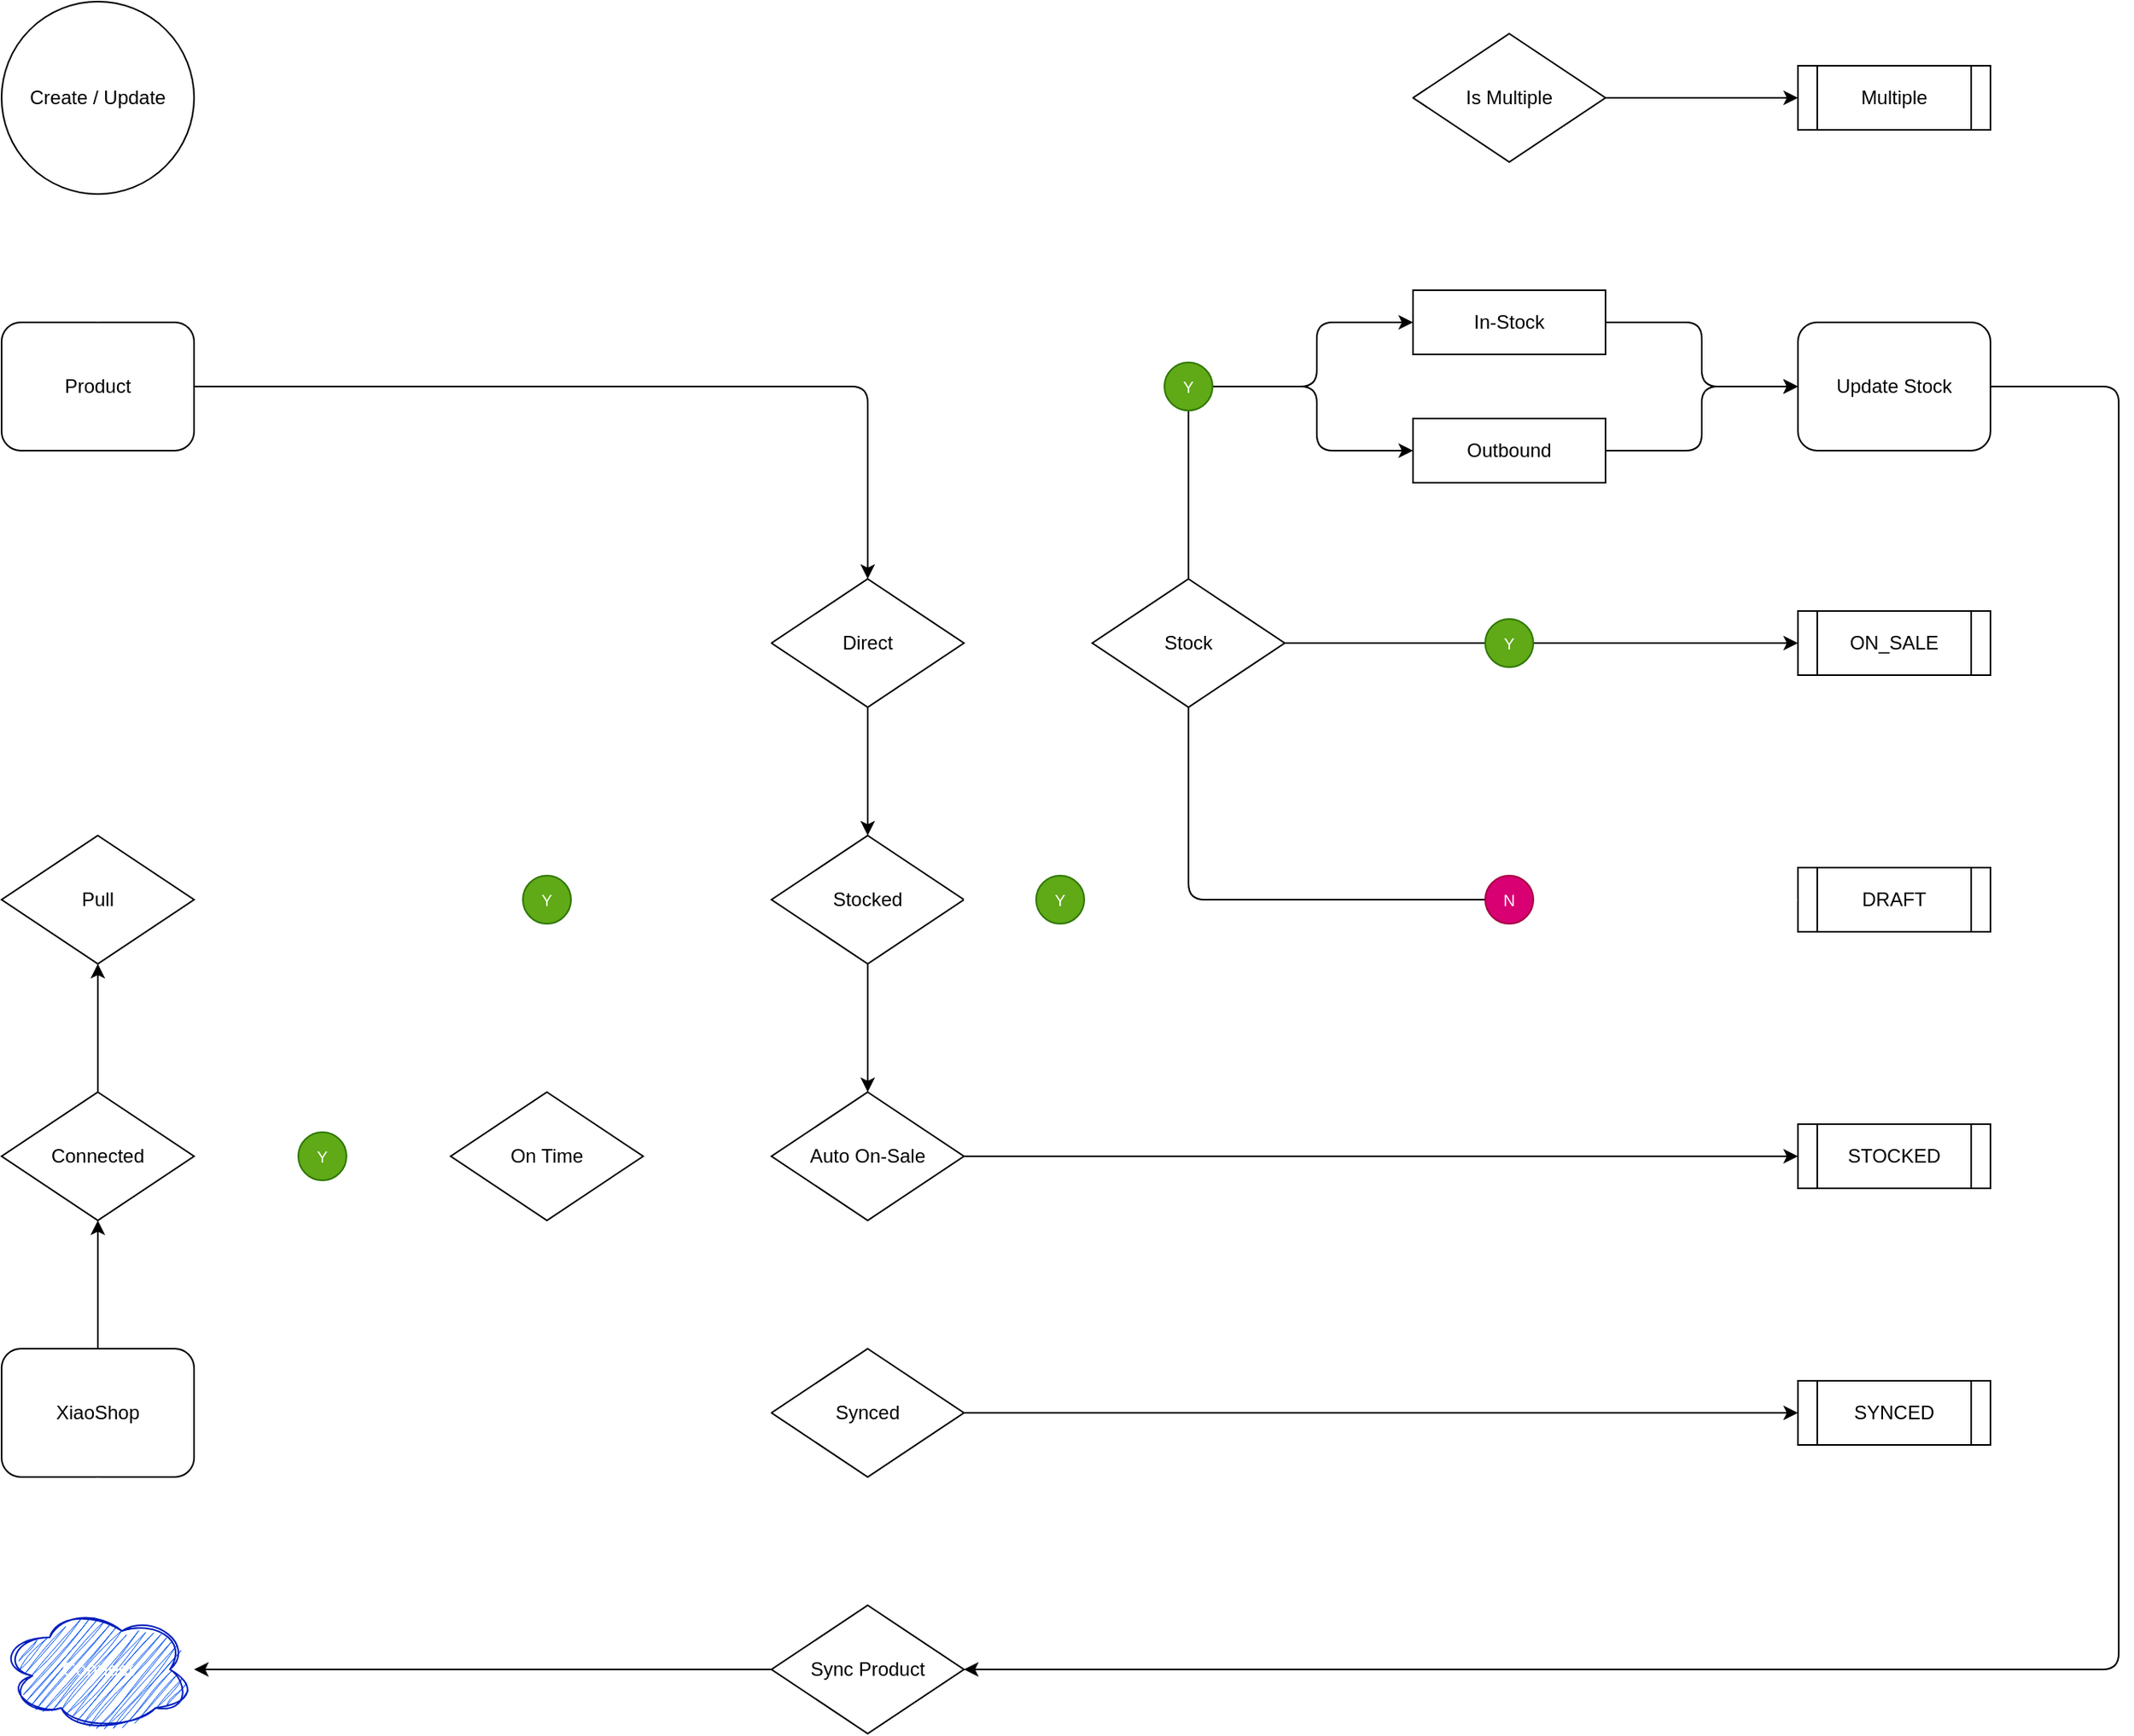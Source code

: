 <mxfile>
    <diagram id="GWkEE1VVKrMyQUHY-xT_" name="Page-1">
        <mxGraphModel dx="1800" dy="1662" grid="1" gridSize="10" guides="1" tooltips="1" connect="1" arrows="1" fold="1" page="0" pageScale="1" pageWidth="827" pageHeight="1169" math="0" shadow="0">
            <root>
                <mxCell id="0"/>
                <mxCell id="1" parent="0"/>
                <mxCell id="6" style="edgeStyle=orthogonalEdgeStyle;html=1;fontSize=12;" parent="1" source="2" target="3" edge="1">
                    <mxGeometry relative="1" as="geometry"/>
                </mxCell>
                <mxCell id="183" style="edgeStyle=orthogonalEdgeStyle;html=1;strokeColor=#FFFFFF;fontSize=10;startArrow=none;startFill=0;endArrow=classic;endFill=1;" parent="1" source="2" target="119" edge="1">
                    <mxGeometry relative="1" as="geometry"/>
                </mxCell>
                <mxCell id="2" value="Product" style="rounded=1;whiteSpace=wrap;html=1;fontSize=12;" parent="1" vertex="1">
                    <mxGeometry x="-440" y="-320" width="120" height="80" as="geometry"/>
                </mxCell>
                <mxCell id="7" style="edgeStyle=none;html=1;entryX=0.5;entryY=0;entryDx=0;entryDy=0;fontSize=12;" parent="1" source="3" target="5" edge="1">
                    <mxGeometry relative="1" as="geometry"/>
                </mxCell>
                <mxCell id="158" style="edgeStyle=orthogonalEdgeStyle;html=1;strokeColor=#FFFFFF;fontSize=12;startArrow=none;startFill=0;endArrow=classic;endFill=1;" parent="1" source="3" target="10" edge="1">
                    <mxGeometry relative="1" as="geometry"/>
                </mxCell>
                <mxCell id="3" value="Direct" style="rhombus;whiteSpace=wrap;html=1;fontSize=12;" parent="1" vertex="1">
                    <mxGeometry x="40" y="-160" width="120" height="80" as="geometry"/>
                </mxCell>
                <mxCell id="22" style="edgeStyle=orthogonalEdgeStyle;html=1;fontSize=12;" parent="1" source="4" target="14" edge="1">
                    <mxGeometry relative="1" as="geometry"/>
                </mxCell>
                <mxCell id="163" style="edgeStyle=orthogonalEdgeStyle;html=1;strokeColor=#FFFFFF;fontSize=12;startArrow=none;startFill=0;endArrow=classic;endFill=1;" parent="1" source="4" target="162" edge="1">
                    <mxGeometry relative="1" as="geometry"/>
                </mxCell>
                <mxCell id="4" value="Auto On-Sale" style="rhombus;whiteSpace=wrap;html=1;fontSize=12;" parent="1" vertex="1">
                    <mxGeometry x="40" y="160" width="120" height="80" as="geometry"/>
                </mxCell>
                <mxCell id="8" style="edgeStyle=none;html=1;entryX=0.5;entryY=0;entryDx=0;entryDy=0;fontSize=12;" parent="1" source="5" target="4" edge="1">
                    <mxGeometry relative="1" as="geometry"/>
                </mxCell>
                <mxCell id="176" style="edgeStyle=orthogonalEdgeStyle;html=1;strokeColor=#FFFFFF;fontSize=12;startArrow=none;startFill=0;endArrow=classic;endFill=1;" parent="1" source="177" target="14" edge="1">
                    <mxGeometry relative="1" as="geometry">
                        <Array as="points">
                            <mxPoint x="300" y="40"/>
                            <mxPoint x="300" y="120"/>
                            <mxPoint x="740" y="120"/>
                        </Array>
                    </mxGeometry>
                </mxCell>
                <mxCell id="5" value="Stocked" style="rhombus;whiteSpace=wrap;html=1;fontSize=12;" parent="1" vertex="1">
                    <mxGeometry x="40" width="120" height="80" as="geometry"/>
                </mxCell>
                <mxCell id="9" value="ON_SALE" style="shape=process;whiteSpace=wrap;html=1;backgroundOutline=1;fontSize=12;" parent="1" vertex="1">
                    <mxGeometry x="680" y="-140" width="120" height="40" as="geometry"/>
                </mxCell>
                <mxCell id="12" style="edgeStyle=none;html=1;fontSize=12;" parent="1" source="10" target="9" edge="1">
                    <mxGeometry relative="1" as="geometry">
                        <mxPoint x="520" y="-120" as="targetPoint"/>
                    </mxGeometry>
                </mxCell>
                <mxCell id="155" style="edgeStyle=orthogonalEdgeStyle;html=1;entryX=0;entryY=0.5;entryDx=0;entryDy=0;fontSize=12;startArrow=none;startFill=0;endArrow=classic;endFill=1;" parent="1" source="10" target="53" edge="1">
                    <mxGeometry relative="1" as="geometry">
                        <Array as="points">
                            <mxPoint x="300" y="-280"/>
                            <mxPoint x="380" y="-280"/>
                            <mxPoint x="380" y="-320"/>
                        </Array>
                    </mxGeometry>
                </mxCell>
                <mxCell id="156" style="edgeStyle=orthogonalEdgeStyle;html=1;entryX=0;entryY=0.5;entryDx=0;entryDy=0;fontSize=12;startArrow=none;startFill=0;endArrow=classic;endFill=1;" parent="1" source="10" target="54" edge="1">
                    <mxGeometry relative="1" as="geometry">
                        <Array as="points">
                            <mxPoint x="300" y="-280"/>
                            <mxPoint x="380" y="-280"/>
                            <mxPoint x="380" y="-240"/>
                        </Array>
                    </mxGeometry>
                </mxCell>
                <mxCell id="10" value="Stock" style="rhombus;whiteSpace=wrap;html=1;fontSize=12;" parent="1" vertex="1">
                    <mxGeometry x="240" y="-160" width="120" height="80" as="geometry"/>
                </mxCell>
                <mxCell id="14" value="STOCKED" style="shape=process;whiteSpace=wrap;html=1;backgroundOutline=1;fontSize=12;" parent="1" vertex="1">
                    <mxGeometry x="680" y="180" width="120" height="40" as="geometry"/>
                </mxCell>
                <mxCell id="24" value="DRAFT" style="shape=process;whiteSpace=wrap;html=1;backgroundOutline=1;fontSize=12;" parent="1" vertex="1">
                    <mxGeometry x="680" y="20" width="120" height="40" as="geometry"/>
                </mxCell>
                <mxCell id="101" style="edgeStyle=orthogonalEdgeStyle;html=1;fontSize=12;" parent="1" source="27" target="81" edge="1">
                    <mxGeometry relative="1" as="geometry">
                        <Array as="points">
                            <mxPoint x="100" y="480"/>
                        </Array>
                    </mxGeometry>
                </mxCell>
                <mxCell id="27" value="Sync Product" style="rhombus;whiteSpace=wrap;html=1;fontSize=12;" parent="1" vertex="1">
                    <mxGeometry x="40" y="480" width="120" height="80" as="geometry"/>
                </mxCell>
                <mxCell id="148" style="edgeStyle=orthogonalEdgeStyle;html=1;entryX=0;entryY=0.5;entryDx=0;entryDy=0;fontSize=12;startArrow=none;startFill=0;endArrow=classic;endFill=1;" parent="1" source="53" target="59" edge="1">
                    <mxGeometry relative="1" as="geometry"/>
                </mxCell>
                <mxCell id="53" value="In-Stock" style="rounded=0;whiteSpace=wrap;html=1;fontSize=12;" parent="1" vertex="1">
                    <mxGeometry x="440" y="-340" width="120" height="40" as="geometry"/>
                </mxCell>
                <mxCell id="147" style="edgeStyle=orthogonalEdgeStyle;html=1;fontSize=12;startArrow=none;startFill=0;endArrow=classic;endFill=1;" parent="1" source="54" target="59" edge="1">
                    <mxGeometry relative="1" as="geometry"/>
                </mxCell>
                <mxCell id="54" value="Outbound" style="rounded=0;whiteSpace=wrap;html=1;fontSize=12;" parent="1" vertex="1">
                    <mxGeometry x="440" y="-260" width="120" height="40" as="geometry"/>
                </mxCell>
                <mxCell id="149" style="edgeStyle=orthogonalEdgeStyle;html=1;fontSize=12;startArrow=none;startFill=0;endArrow=classic;endFill=1;" parent="1" source="59" target="27" edge="1">
                    <mxGeometry relative="1" as="geometry">
                        <mxPoint x="890" y="262" as="targetPoint"/>
                        <Array as="points">
                            <mxPoint x="880" y="-280"/>
                            <mxPoint x="880" y="520"/>
                        </Array>
                    </mxGeometry>
                </mxCell>
                <mxCell id="59" value="Update Stock" style="rounded=1;whiteSpace=wrap;html=1;fontSize=12;" parent="1" vertex="1">
                    <mxGeometry x="680" y="-320" width="120" height="80" as="geometry"/>
                </mxCell>
                <mxCell id="65" value="SYNCED" style="shape=process;whiteSpace=wrap;html=1;backgroundOutline=1;fontSize=12;" parent="1" vertex="1">
                    <mxGeometry x="680" y="340" width="120" height="40" as="geometry"/>
                </mxCell>
                <mxCell id="67" value="Multiple" style="shape=process;whiteSpace=wrap;html=1;backgroundOutline=1;fontSize=12;" parent="1" vertex="1">
                    <mxGeometry x="680" y="-480" width="120" height="40" as="geometry"/>
                </mxCell>
                <mxCell id="121" style="edgeStyle=orthogonalEdgeStyle;html=1;fontSize=12;startArrow=none;startFill=0;endArrow=classic;endFill=1;" parent="1" source="73" target="109" edge="1">
                    <mxGeometry relative="1" as="geometry"/>
                </mxCell>
                <mxCell id="73" value="XiaoShop" style="rounded=1;whiteSpace=wrap;html=1;fontSize=12;" parent="1" vertex="1">
                    <mxGeometry x="-440" y="320" width="120" height="80" as="geometry"/>
                </mxCell>
                <mxCell id="166" style="edgeStyle=orthogonalEdgeStyle;html=1;strokeColor=#FFFFFF;fontSize=12;startArrow=none;startFill=0;endArrow=classic;endFill=1;" parent="1" source="81" target="73" edge="1">
                    <mxGeometry relative="1" as="geometry"/>
                </mxCell>
                <mxCell id="81" value="Connect" style="ellipse;shape=cloud;whiteSpace=wrap;html=1;rounded=0;fontSize=12;fillColor=#0050ef;fontColor=#ffffff;strokeColor=#001DBC;sketch=1;curveFitting=1;jiggle=2;" parent="1" vertex="1">
                    <mxGeometry x="-440" y="480" width="120" height="80" as="geometry"/>
                </mxCell>
                <mxCell id="103" style="edgeStyle=none;html=1;fontSize=12;" parent="1" source="86" target="65" edge="1">
                    <mxGeometry relative="1" as="geometry"/>
                </mxCell>
                <mxCell id="86" value="Synced" style="rhombus;whiteSpace=wrap;html=1;fontSize=12;" parent="1" vertex="1">
                    <mxGeometry x="40" y="320" width="120" height="80" as="geometry"/>
                </mxCell>
                <mxCell id="122" style="edgeStyle=orthogonalEdgeStyle;html=1;fontSize=12;startArrow=none;startFill=0;endArrow=classic;endFill=1;" parent="1" source="109" target="119" edge="1">
                    <mxGeometry relative="1" as="geometry"/>
                </mxCell>
                <mxCell id="109" value="Connected" style="rhombus;whiteSpace=wrap;html=1;fontSize=12;" parent="1" vertex="1">
                    <mxGeometry x="-440" y="160" width="120" height="80" as="geometry"/>
                </mxCell>
                <mxCell id="167" style="edgeStyle=orthogonalEdgeStyle;html=1;strokeColor=#FFFFFF;fontSize=12;startArrow=none;startFill=0;endArrow=classic;endFill=1;" parent="1" source="119" target="86" edge="1">
                    <mxGeometry relative="1" as="geometry">
                        <Array as="points">
                            <mxPoint x="-240" y="40"/>
                            <mxPoint x="-240" y="360"/>
                        </Array>
                    </mxGeometry>
                </mxCell>
                <mxCell id="119" value="Pull" style="rhombus;whiteSpace=wrap;html=1;fontSize=12;" parent="1" vertex="1">
                    <mxGeometry x="-440" width="120" height="80" as="geometry"/>
                </mxCell>
                <mxCell id="146" style="edgeStyle=orthogonalEdgeStyle;html=1;fontSize=12;startArrow=none;startFill=0;endArrow=classic;endFill=1;" parent="1" source="140" target="67" edge="1">
                    <mxGeometry relative="1" as="geometry"/>
                </mxCell>
                <mxCell id="140" value="Is Multiple" style="rhombus;whiteSpace=wrap;html=1;fontSize=12;" parent="1" vertex="1">
                    <mxGeometry x="440" y="-500" width="120" height="80" as="geometry"/>
                </mxCell>
                <mxCell id="172" style="edgeStyle=orthogonalEdgeStyle;html=1;strokeColor=#FFFFFF;fontSize=12;startArrow=none;startFill=0;endArrow=classic;endFill=1;" parent="1" source="154" target="140" edge="1">
                    <mxGeometry relative="1" as="geometry">
                        <Array as="points">
                            <mxPoint x="300" y="-460"/>
                        </Array>
                    </mxGeometry>
                </mxCell>
                <mxCell id="154" value="Y" style="ellipse;whiteSpace=wrap;html=1;rounded=0;fontSize=10;fillColor=#60a917;fontColor=#ffffff;strokeColor=#2D7600;" parent="1" vertex="1">
                    <mxGeometry x="285" y="-295" width="30" height="30" as="geometry"/>
                </mxCell>
                <mxCell id="164" style="edgeStyle=orthogonalEdgeStyle;html=1;entryX=0;entryY=0.5;entryDx=0;entryDy=0;strokeColor=#FFFFFF;fontSize=12;startArrow=none;startFill=0;endArrow=classic;endFill=1;" parent="1" source="162" target="3" edge="1">
                    <mxGeometry relative="1" as="geometry">
                        <Array as="points">
                            <mxPoint x="-100" y="-120"/>
                        </Array>
                    </mxGeometry>
                </mxCell>
                <mxCell id="162" value="On Time" style="rhombus;whiteSpace=wrap;html=1;fontSize=12;" parent="1" vertex="1">
                    <mxGeometry x="-160" y="160" width="120" height="80" as="geometry"/>
                </mxCell>
                <mxCell id="165" value="Y" style="ellipse;whiteSpace=wrap;html=1;rounded=0;fontSize=10;fillColor=#60a917;fontColor=#ffffff;strokeColor=#2D7600;" parent="1" vertex="1">
                    <mxGeometry x="-115" y="25" width="30" height="30" as="geometry"/>
                </mxCell>
                <mxCell id="170" value="" style="edgeStyle=orthogonalEdgeStyle;html=1;entryX=0;entryY=0.5;entryDx=0;entryDy=0;endArrow=none;fontSize=12;" parent="1" source="10" target="168" edge="1">
                    <mxGeometry relative="1" as="geometry">
                        <Array as="points">
                            <mxPoint x="300" y="40"/>
                        </Array>
                        <mxPoint x="300" y="-80" as="sourcePoint"/>
                        <mxPoint x="680" y="40" as="targetPoint"/>
                    </mxGeometry>
                </mxCell>
                <mxCell id="171" style="edgeStyle=orthogonalEdgeStyle;html=1;strokeColor=#FFFFFF;fontSize=12;startArrow=none;startFill=0;endArrow=classic;endFill=1;" parent="1" source="168" target="24" edge="1">
                    <mxGeometry relative="1" as="geometry"/>
                </mxCell>
                <mxCell id="168" value="N" style="ellipse;whiteSpace=wrap;html=1;rounded=0;fontSize=10;fillColor=#d80073;fontColor=#ffffff;strokeColor=#A50040;" parent="1" vertex="1">
                    <mxGeometry x="485" y="25" width="30" height="30" as="geometry"/>
                </mxCell>
                <mxCell id="173" value="Y" style="ellipse;whiteSpace=wrap;html=1;rounded=0;fontSize=10;fillColor=#60a917;fontColor=#ffffff;strokeColor=#2D7600;" parent="1" vertex="1">
                    <mxGeometry x="485" y="-135" width="30" height="30" as="geometry"/>
                </mxCell>
                <mxCell id="178" value="" style="edgeStyle=orthogonalEdgeStyle;html=1;strokeColor=#FFFFFF;fontSize=12;startArrow=none;startFill=0;endArrow=none;endFill=1;" parent="1" source="5" target="177" edge="1">
                    <mxGeometry relative="1" as="geometry">
                        <mxPoint x="160" y="40" as="sourcePoint"/>
                        <mxPoint x="740" y="180" as="targetPoint"/>
                        <Array as="points"/>
                    </mxGeometry>
                </mxCell>
                <mxCell id="177" value="Y" style="ellipse;whiteSpace=wrap;html=1;rounded=0;fontSize=10;fillColor=#60a917;fontColor=#ffffff;strokeColor=#2D7600;" parent="1" vertex="1">
                    <mxGeometry x="205" y="25" width="30" height="30" as="geometry"/>
                </mxCell>
                <mxCell id="180" style="edgeStyle=orthogonalEdgeStyle;html=1;strokeColor=#FFFFFF;fontSize=12;startArrow=none;startFill=0;endArrow=classic;endFill=1;" parent="1" source="179" target="2" edge="1">
                    <mxGeometry relative="1" as="geometry"/>
                </mxCell>
                <mxCell id="179" value="Create / Update" style="ellipse;whiteSpace=wrap;html=1;aspect=fixed;rounded=0;fontSize=12;fillColor=none;" parent="1" vertex="1">
                    <mxGeometry x="-440" y="-520" width="120" height="120" as="geometry"/>
                </mxCell>
                <mxCell id="184" value="Y" style="ellipse;whiteSpace=wrap;html=1;rounded=0;fontSize=10;fillColor=#60a917;fontColor=#ffffff;strokeColor=#2D7600;" parent="1" vertex="1">
                    <mxGeometry x="-255" y="185" width="30" height="30" as="geometry"/>
                </mxCell>
            </root>
        </mxGraphModel>
    </diagram>
</mxfile>
